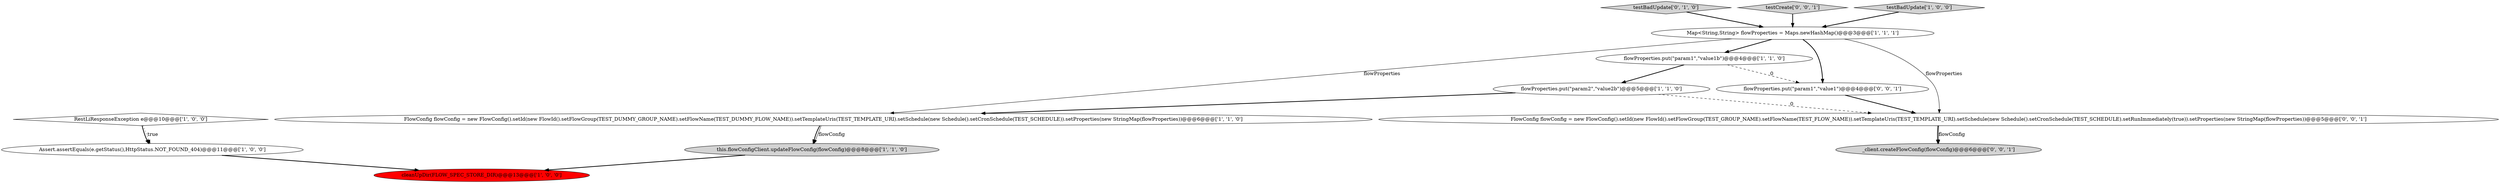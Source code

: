 digraph {
4 [style = filled, label = "Assert.assertEquals(e.getStatus(),HttpStatus.NOT_FOUND_404)@@@11@@@['1', '0', '0']", fillcolor = white, shape = ellipse image = "AAA0AAABBB1BBB"];
9 [style = filled, label = "testBadUpdate['0', '1', '0']", fillcolor = lightgray, shape = diamond image = "AAA0AAABBB2BBB"];
0 [style = filled, label = "cleanUpDir(FLOW_SPEC_STORE_DIR)@@@13@@@['1', '0', '0']", fillcolor = red, shape = ellipse image = "AAA1AAABBB1BBB"];
11 [style = filled, label = "flowProperties.put(\"param1\",\"value1\")@@@4@@@['0', '0', '1']", fillcolor = white, shape = ellipse image = "AAA0AAABBB3BBB"];
1 [style = filled, label = "Map<String,String> flowProperties = Maps.newHashMap()@@@3@@@['1', '1', '1']", fillcolor = white, shape = ellipse image = "AAA0AAABBB1BBB"];
3 [style = filled, label = "flowProperties.put(\"param2\",\"value2b\")@@@5@@@['1', '1', '0']", fillcolor = white, shape = ellipse image = "AAA0AAABBB1BBB"];
5 [style = filled, label = "this.flowConfigClient.updateFlowConfig(flowConfig)@@@8@@@['1', '1', '0']", fillcolor = lightgray, shape = ellipse image = "AAA0AAABBB1BBB"];
10 [style = filled, label = "testCreate['0', '0', '1']", fillcolor = lightgray, shape = diamond image = "AAA0AAABBB3BBB"];
8 [style = filled, label = "RestLiResponseException e@@@10@@@['1', '0', '0']", fillcolor = white, shape = diamond image = "AAA0AAABBB1BBB"];
2 [style = filled, label = "flowProperties.put(\"param1\",\"value1b\")@@@4@@@['1', '1', '0']", fillcolor = white, shape = ellipse image = "AAA0AAABBB1BBB"];
13 [style = filled, label = "FlowConfig flowConfig = new FlowConfig().setId(new FlowId().setFlowGroup(TEST_GROUP_NAME).setFlowName(TEST_FLOW_NAME)).setTemplateUris(TEST_TEMPLATE_URI).setSchedule(new Schedule().setCronSchedule(TEST_SCHEDULE).setRunImmediately(true)).setProperties(new StringMap(flowProperties))@@@5@@@['0', '0', '1']", fillcolor = white, shape = ellipse image = "AAA0AAABBB3BBB"];
12 [style = filled, label = "_client.createFlowConfig(flowConfig)@@@6@@@['0', '0', '1']", fillcolor = lightgray, shape = ellipse image = "AAA0AAABBB3BBB"];
6 [style = filled, label = "FlowConfig flowConfig = new FlowConfig().setId(new FlowId().setFlowGroup(TEST_DUMMY_GROUP_NAME).setFlowName(TEST_DUMMY_FLOW_NAME)).setTemplateUris(TEST_TEMPLATE_URI).setSchedule(new Schedule().setCronSchedule(TEST_SCHEDULE)).setProperties(new StringMap(flowProperties))@@@6@@@['1', '1', '0']", fillcolor = white, shape = ellipse image = "AAA0AAABBB1BBB"];
7 [style = filled, label = "testBadUpdate['1', '0', '0']", fillcolor = lightgray, shape = diamond image = "AAA0AAABBB1BBB"];
2->11 [style = dashed, label="0"];
6->5 [style = bold, label=""];
3->6 [style = bold, label=""];
1->2 [style = bold, label=""];
7->1 [style = bold, label=""];
8->4 [style = bold, label=""];
13->12 [style = bold, label=""];
1->11 [style = bold, label=""];
9->1 [style = bold, label=""];
5->0 [style = bold, label=""];
10->1 [style = bold, label=""];
1->13 [style = solid, label="flowProperties"];
13->12 [style = solid, label="flowConfig"];
6->5 [style = solid, label="flowConfig"];
3->13 [style = dashed, label="0"];
8->4 [style = dotted, label="true"];
1->6 [style = solid, label="flowProperties"];
11->13 [style = bold, label=""];
2->3 [style = bold, label=""];
4->0 [style = bold, label=""];
}
